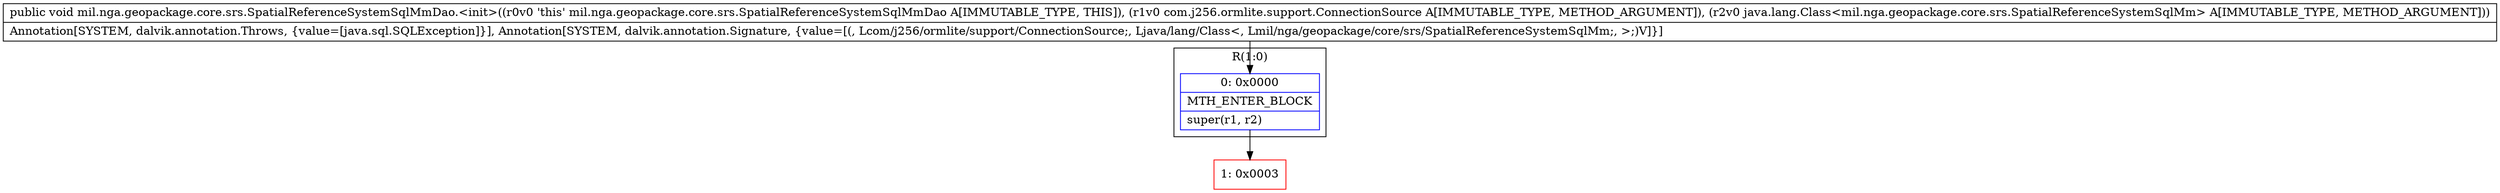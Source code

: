 digraph "CFG formil.nga.geopackage.core.srs.SpatialReferenceSystemSqlMmDao.\<init\>(Lcom\/j256\/ormlite\/support\/ConnectionSource;Ljava\/lang\/Class;)V" {
subgraph cluster_Region_497292670 {
label = "R(1:0)";
node [shape=record,color=blue];
Node_0 [shape=record,label="{0\:\ 0x0000|MTH_ENTER_BLOCK\l|super(r1, r2)\l}"];
}
Node_1 [shape=record,color=red,label="{1\:\ 0x0003}"];
MethodNode[shape=record,label="{public void mil.nga.geopackage.core.srs.SpatialReferenceSystemSqlMmDao.\<init\>((r0v0 'this' mil.nga.geopackage.core.srs.SpatialReferenceSystemSqlMmDao A[IMMUTABLE_TYPE, THIS]), (r1v0 com.j256.ormlite.support.ConnectionSource A[IMMUTABLE_TYPE, METHOD_ARGUMENT]), (r2v0 java.lang.Class\<mil.nga.geopackage.core.srs.SpatialReferenceSystemSqlMm\> A[IMMUTABLE_TYPE, METHOD_ARGUMENT]))  | Annotation[SYSTEM, dalvik.annotation.Throws, \{value=[java.sql.SQLException]\}], Annotation[SYSTEM, dalvik.annotation.Signature, \{value=[(, Lcom\/j256\/ormlite\/support\/ConnectionSource;, Ljava\/lang\/Class\<, Lmil\/nga\/geopackage\/core\/srs\/SpatialReferenceSystemSqlMm;, \>;)V]\}]\l}"];
MethodNode -> Node_0;
Node_0 -> Node_1;
}


